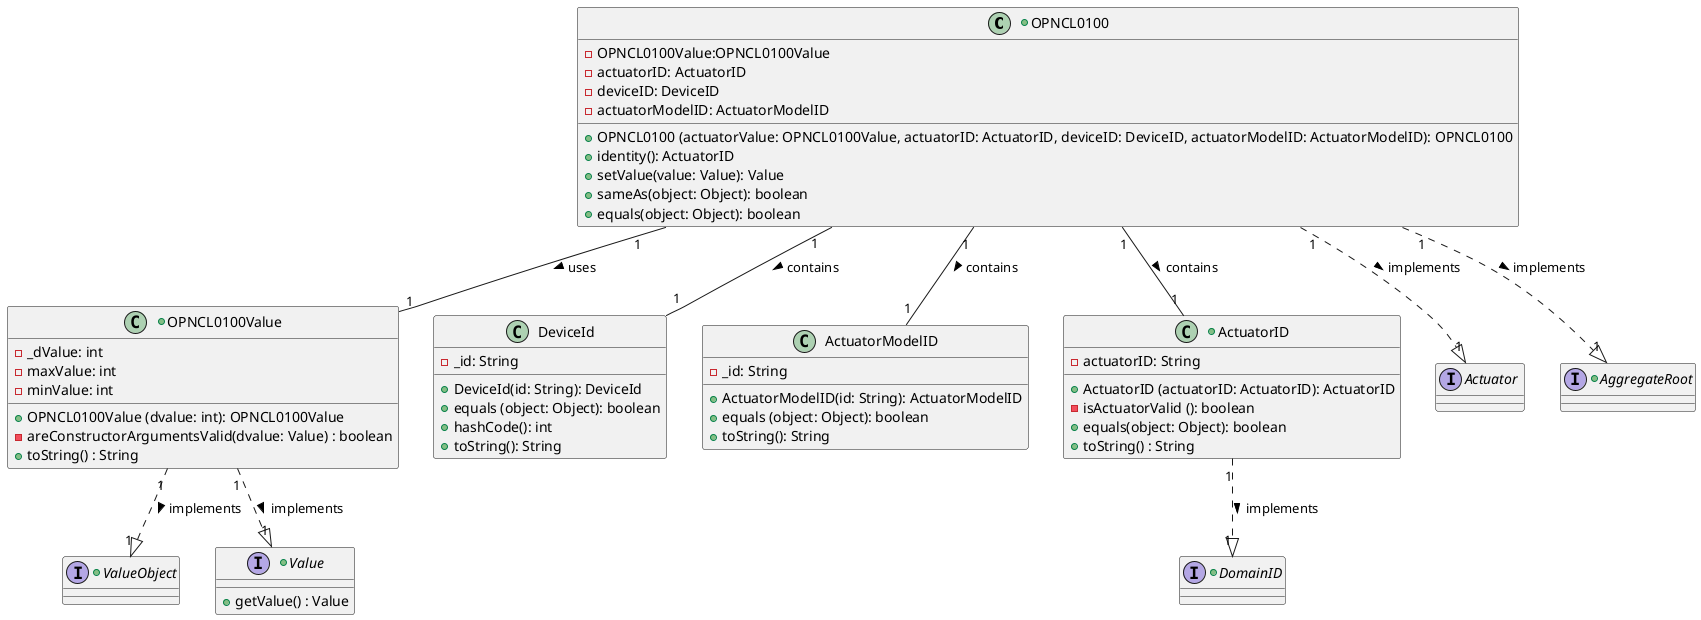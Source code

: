 @startuml
'https://plantuml.com/class-diagram


OPNCL0100 "1" -- "1" OPNCL0100Value : uses >
OPNCL0100 "1" -- "1" DeviceId : contains >
OPNCL0100 "1" -- "1" ActuatorModelID : contains >
OPNCL0100 "1" -- "1" ActuatorID : contains >
ActuatorID "1" ..|> "1" DomainID : implements >
OPNCL0100 "1" ..|> "1" "Actuator " : implements >
OPNCL0100 "1" ..|> "1" AggregateRoot : implements >
OPNCL0100Value "1" ..|> "1" ValueObject : implements >
OPNCL0100Value "1" ..|> "1" Value : implements >


interface "Actuator "{
}

+class OPNCL0100 {
-OPNCL0100Value:OPNCL0100Value
-actuatorID: ActuatorID
-deviceID: DeviceID
-actuatorModelID: ActuatorModelID
+ OPNCL0100 (actuatorValue: OPNCL0100Value, actuatorID: ActuatorID, deviceID: DeviceID, actuatorModelID: ActuatorModelID): OPNCL0100
+ identity(): ActuatorID
+ setValue(value: Value): Value
+ sameAs(object: Object): boolean
+ equals(object: Object): boolean

}

+class OPNCL0100Value {
- _dValue: int
- maxValue: int
- minValue: int
+ OPNCL0100Value (dvalue: int): OPNCL0100Value
- areConstructorArgumentsValid(dvalue: Value) : boolean
+ toString() : String
}

+interface Value {
+ getValue() : Value
}

+class ActuatorID {
- actuatorID: String
+ ActuatorID (actuatorID: ActuatorID): ActuatorID
- isActuatorValid (): boolean
+ equals(object: Object): boolean
+ toString() : String
}

class DeviceId{
- _id: String
+ DeviceId(id: String): DeviceId
+ equals (object: Object): boolean
+ hashCode(): int
+ toString(): String
}

class ActuatorModelID{
- _id: String
+ ActuatorModelID(id: String): ActuatorModelID
+ equals (object: Object): boolean
+ toString(): String
}

+interface DomainID{
}

+interface AggregateRoot{
}

+interface ValueObject{
}

@enduml